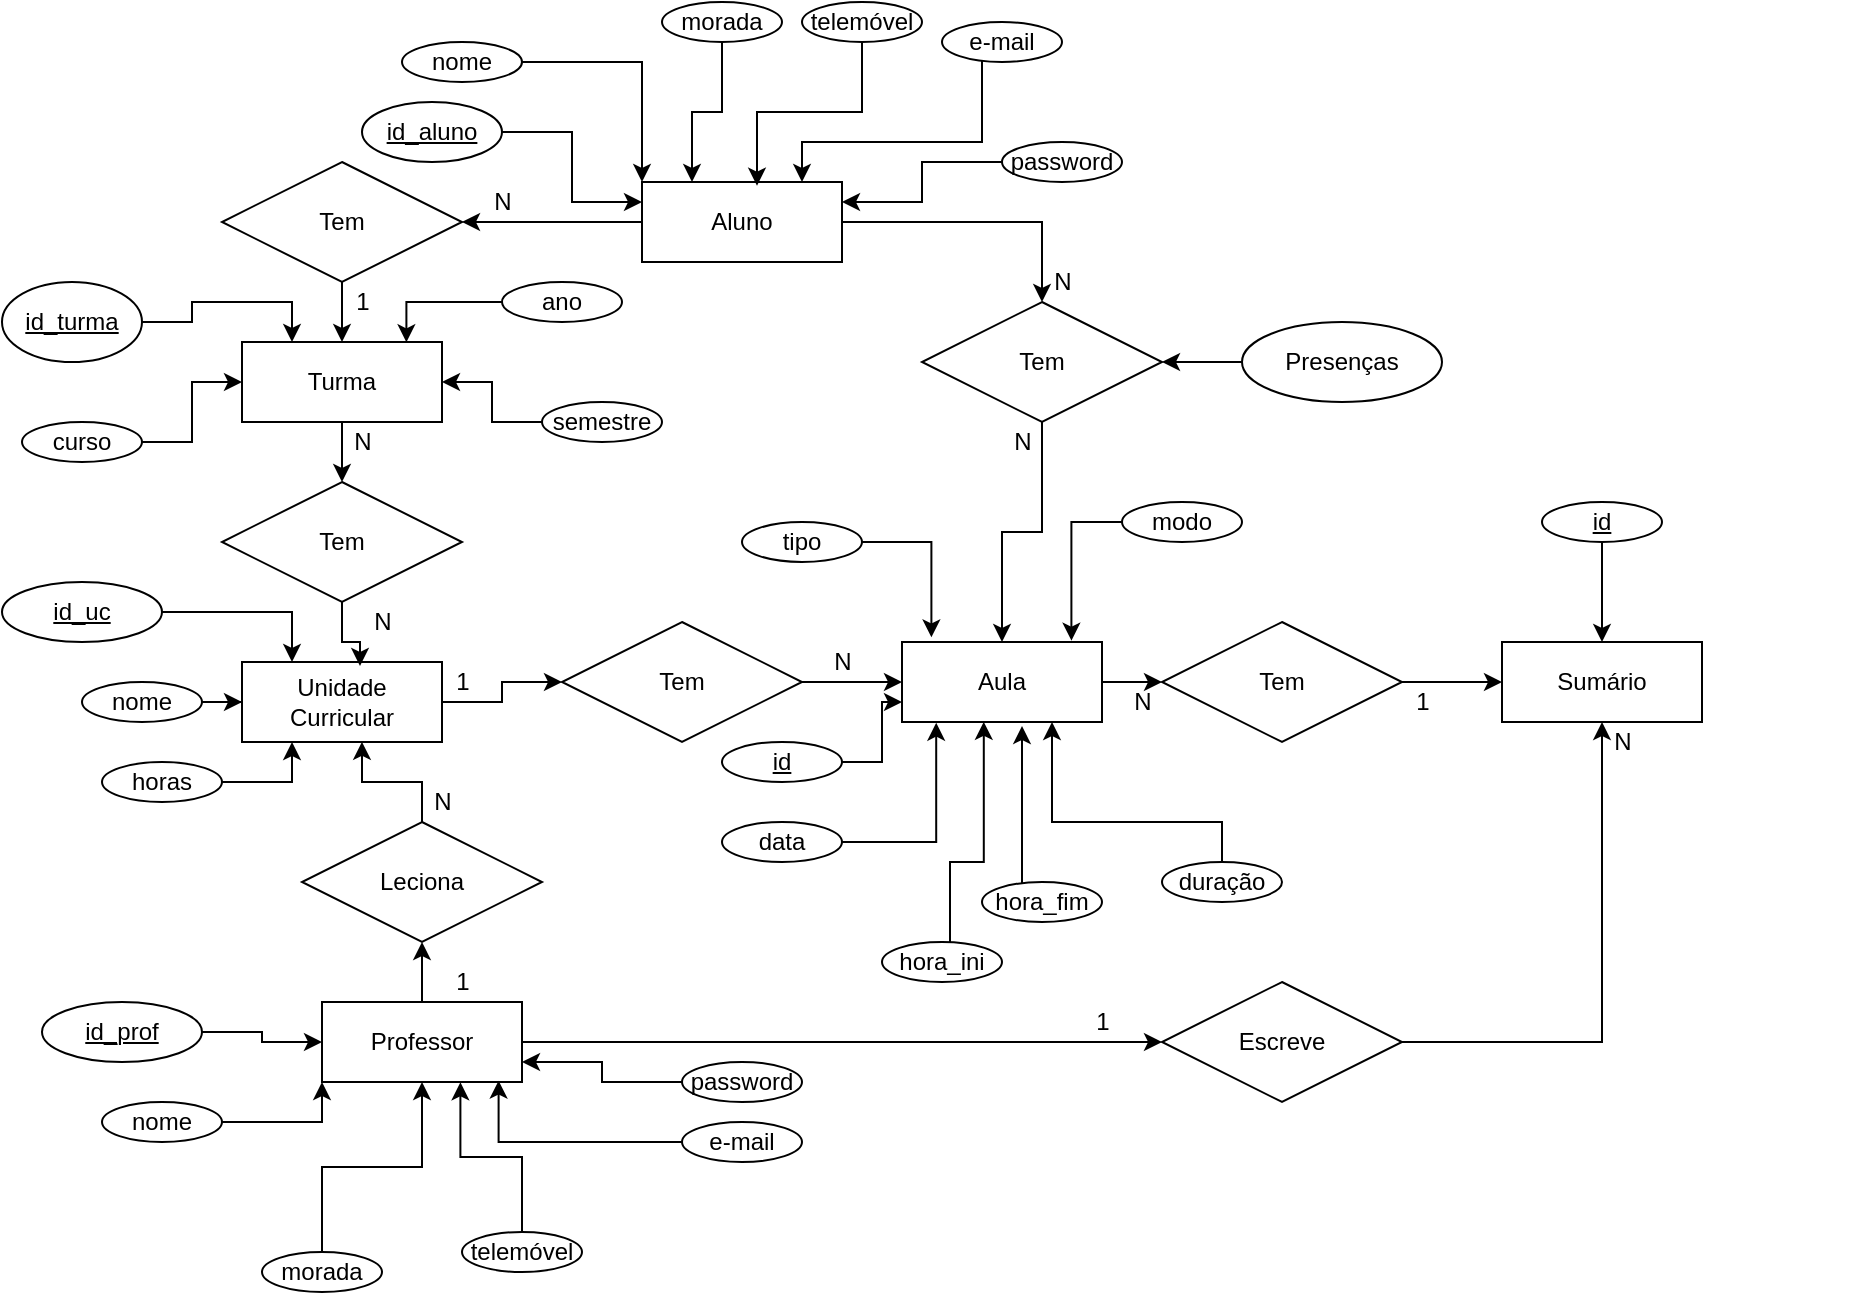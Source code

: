 <mxfile version="14.4.3" type="device"><diagram id="pk8BN4AzS9mPKWnlgfTe" name="Page-1"><mxGraphModel dx="1916" dy="1811" grid="1" gridSize="10" guides="1" tooltips="1" connect="1" arrows="1" fold="1" page="1" pageScale="1" pageWidth="827" pageHeight="1169" math="0" shadow="0"><root><mxCell id="0"/><mxCell id="1" parent="0"/><mxCell id="Awjk08ELW0MmmBObBoxn-24" style="edgeStyle=orthogonalEdgeStyle;rounded=0;orthogonalLoop=1;jettySize=auto;html=1;" parent="1" source="Awjk08ELW0MmmBObBoxn-1" target="Awjk08ELW0MmmBObBoxn-12" edge="1"><mxGeometry relative="1" as="geometry"/></mxCell><mxCell id="Awjk08ELW0MmmBObBoxn-32" style="edgeStyle=orthogonalEdgeStyle;rounded=0;orthogonalLoop=1;jettySize=auto;html=1;" parent="1" source="Awjk08ELW0MmmBObBoxn-1" target="Awjk08ELW0MmmBObBoxn-17" edge="1"><mxGeometry relative="1" as="geometry"/></mxCell><mxCell id="Awjk08ELW0MmmBObBoxn-1" value="Professor" style="whiteSpace=wrap;html=1;align=center;" parent="1" vertex="1"><mxGeometry x="130" y="450" width="100" height="40" as="geometry"/></mxCell><mxCell id="Awjk08ELW0MmmBObBoxn-20" style="edgeStyle=orthogonalEdgeStyle;rounded=0;orthogonalLoop=1;jettySize=auto;html=1;entryX=1;entryY=0.5;entryDx=0;entryDy=0;" parent="1" source="Awjk08ELW0MmmBObBoxn-2" target="Awjk08ELW0MmmBObBoxn-8" edge="1"><mxGeometry relative="1" as="geometry"/></mxCell><mxCell id="Awjk08ELW0MmmBObBoxn-34" style="edgeStyle=orthogonalEdgeStyle;rounded=0;orthogonalLoop=1;jettySize=auto;html=1;entryX=0.5;entryY=0;entryDx=0;entryDy=0;" parent="1" source="Awjk08ELW0MmmBObBoxn-2" target="Awjk08ELW0MmmBObBoxn-14" edge="1"><mxGeometry relative="1" as="geometry"/></mxCell><mxCell id="Awjk08ELW0MmmBObBoxn-2" value="Aluno" style="whiteSpace=wrap;html=1;align=center;" parent="1" vertex="1"><mxGeometry x="290" y="40" width="100" height="40" as="geometry"/></mxCell><mxCell id="Awjk08ELW0MmmBObBoxn-3" value="Sumário" style="whiteSpace=wrap;html=1;align=center;" parent="1" vertex="1"><mxGeometry x="720" y="270" width="100" height="40" as="geometry"/></mxCell><mxCell id="Awjk08ELW0MmmBObBoxn-30" style="edgeStyle=orthogonalEdgeStyle;rounded=0;orthogonalLoop=1;jettySize=auto;html=1;entryX=0;entryY=0.5;entryDx=0;entryDy=0;" parent="1" source="Awjk08ELW0MmmBObBoxn-4" target="Awjk08ELW0MmmBObBoxn-15" edge="1"><mxGeometry relative="1" as="geometry"/></mxCell><mxCell id="Awjk08ELW0MmmBObBoxn-4" value="Aula" style="whiteSpace=wrap;html=1;align=center;" parent="1" vertex="1"><mxGeometry x="420" y="270" width="100" height="40" as="geometry"/></mxCell><mxCell id="Awjk08ELW0MmmBObBoxn-27" style="edgeStyle=orthogonalEdgeStyle;rounded=0;orthogonalLoop=1;jettySize=auto;html=1;entryX=0;entryY=0.5;entryDx=0;entryDy=0;" parent="1" source="Awjk08ELW0MmmBObBoxn-5" target="Awjk08ELW0MmmBObBoxn-9" edge="1"><mxGeometry relative="1" as="geometry"/></mxCell><mxCell id="Awjk08ELW0MmmBObBoxn-5" value="Unidade Curricular" style="whiteSpace=wrap;html=1;align=center;" parent="1" vertex="1"><mxGeometry x="90" y="280" width="100" height="40" as="geometry"/></mxCell><mxCell id="Awjk08ELW0MmmBObBoxn-22" style="edgeStyle=orthogonalEdgeStyle;rounded=0;orthogonalLoop=1;jettySize=auto;html=1;" parent="1" source="Awjk08ELW0MmmBObBoxn-7" target="Awjk08ELW0MmmBObBoxn-13" edge="1"><mxGeometry relative="1" as="geometry"/></mxCell><mxCell id="Awjk08ELW0MmmBObBoxn-7" value="Turma" style="whiteSpace=wrap;html=1;align=center;" parent="1" vertex="1"><mxGeometry x="90" y="120" width="100" height="40" as="geometry"/></mxCell><mxCell id="Awjk08ELW0MmmBObBoxn-21" style="edgeStyle=orthogonalEdgeStyle;rounded=0;orthogonalLoop=1;jettySize=auto;html=1;exitX=0.5;exitY=1;exitDx=0;exitDy=0;" parent="1" source="Awjk08ELW0MmmBObBoxn-8" target="Awjk08ELW0MmmBObBoxn-7" edge="1"><mxGeometry relative="1" as="geometry"/></mxCell><mxCell id="Awjk08ELW0MmmBObBoxn-8" value="Tem" style="shape=rhombus;perimeter=rhombusPerimeter;whiteSpace=wrap;html=1;align=center;" parent="1" vertex="1"><mxGeometry x="80" y="30" width="120" height="60" as="geometry"/></mxCell><mxCell id="Awjk08ELW0MmmBObBoxn-28" style="edgeStyle=orthogonalEdgeStyle;rounded=0;orthogonalLoop=1;jettySize=auto;html=1;" parent="1" source="Awjk08ELW0MmmBObBoxn-9" target="Awjk08ELW0MmmBObBoxn-4" edge="1"><mxGeometry relative="1" as="geometry"/></mxCell><mxCell id="Awjk08ELW0MmmBObBoxn-9" value="Tem" style="shape=rhombus;perimeter=rhombusPerimeter;whiteSpace=wrap;html=1;align=center;" parent="1" vertex="1"><mxGeometry x="250" y="260" width="120" height="60" as="geometry"/></mxCell><mxCell id="Awjk08ELW0MmmBObBoxn-26" style="edgeStyle=orthogonalEdgeStyle;rounded=0;orthogonalLoop=1;jettySize=auto;html=1;entryX=0.6;entryY=0.998;entryDx=0;entryDy=0;entryPerimeter=0;" parent="1" source="Awjk08ELW0MmmBObBoxn-12" target="Awjk08ELW0MmmBObBoxn-5" edge="1"><mxGeometry relative="1" as="geometry"/></mxCell><mxCell id="Awjk08ELW0MmmBObBoxn-12" value="Leciona" style="shape=rhombus;perimeter=rhombusPerimeter;whiteSpace=wrap;html=1;align=center;" parent="1" vertex="1"><mxGeometry x="120" y="360" width="120" height="60" as="geometry"/></mxCell><mxCell id="Awjk08ELW0MmmBObBoxn-23" style="edgeStyle=orthogonalEdgeStyle;rounded=0;orthogonalLoop=1;jettySize=auto;html=1;entryX=0.59;entryY=0.05;entryDx=0;entryDy=0;entryPerimeter=0;" parent="1" source="Awjk08ELW0MmmBObBoxn-13" target="Awjk08ELW0MmmBObBoxn-5" edge="1"><mxGeometry relative="1" as="geometry"/></mxCell><mxCell id="Awjk08ELW0MmmBObBoxn-13" value="Tem" style="shape=rhombus;perimeter=rhombusPerimeter;whiteSpace=wrap;html=1;align=center;" parent="1" vertex="1"><mxGeometry x="80" y="190" width="120" height="60" as="geometry"/></mxCell><mxCell id="Awjk08ELW0MmmBObBoxn-35" style="edgeStyle=orthogonalEdgeStyle;rounded=0;orthogonalLoop=1;jettySize=auto;html=1;entryX=0.5;entryY=0;entryDx=0;entryDy=0;" parent="1" source="Awjk08ELW0MmmBObBoxn-14" target="Awjk08ELW0MmmBObBoxn-4" edge="1"><mxGeometry relative="1" as="geometry"/></mxCell><mxCell id="Awjk08ELW0MmmBObBoxn-36" style="edgeStyle=orthogonalEdgeStyle;rounded=0;orthogonalLoop=1;jettySize=auto;html=1;" parent="1" source="Awjk08ELW0MmmBObBoxn-37" target="Awjk08ELW0MmmBObBoxn-14" edge="1"><mxGeometry relative="1" as="geometry"><mxPoint x="540" y="130" as="sourcePoint"/></mxGeometry></mxCell><mxCell id="Awjk08ELW0MmmBObBoxn-14" value="Tem" style="shape=rhombus;perimeter=rhombusPerimeter;whiteSpace=wrap;html=1;align=center;" parent="1" vertex="1"><mxGeometry x="430" y="100" width="120" height="60" as="geometry"/></mxCell><mxCell id="Awjk08ELW0MmmBObBoxn-31" style="edgeStyle=orthogonalEdgeStyle;rounded=0;orthogonalLoop=1;jettySize=auto;html=1;" parent="1" source="Awjk08ELW0MmmBObBoxn-15" target="Awjk08ELW0MmmBObBoxn-3" edge="1"><mxGeometry relative="1" as="geometry"/></mxCell><mxCell id="Awjk08ELW0MmmBObBoxn-15" value="Tem" style="shape=rhombus;perimeter=rhombusPerimeter;whiteSpace=wrap;html=1;align=center;" parent="1" vertex="1"><mxGeometry x="550" y="260" width="120" height="60" as="geometry"/></mxCell><mxCell id="Awjk08ELW0MmmBObBoxn-33" style="edgeStyle=orthogonalEdgeStyle;rounded=0;orthogonalLoop=1;jettySize=auto;html=1;entryX=0.5;entryY=1;entryDx=0;entryDy=0;" parent="1" source="Awjk08ELW0MmmBObBoxn-17" target="Awjk08ELW0MmmBObBoxn-3" edge="1"><mxGeometry relative="1" as="geometry"/></mxCell><mxCell id="Awjk08ELW0MmmBObBoxn-17" value="Escreve" style="shape=rhombus;perimeter=rhombusPerimeter;whiteSpace=wrap;html=1;align=center;" parent="1" vertex="1"><mxGeometry x="550" y="440" width="120" height="60" as="geometry"/></mxCell><mxCell id="Awjk08ELW0MmmBObBoxn-37" value="Presenças" style="ellipse;whiteSpace=wrap;html=1;align=center;" parent="1" vertex="1"><mxGeometry x="590" y="110" width="100" height="40" as="geometry"/></mxCell><mxCell id="Awjk08ELW0MmmBObBoxn-48" style="edgeStyle=orthogonalEdgeStyle;rounded=0;orthogonalLoop=1;jettySize=auto;html=1;entryX=0;entryY=0.25;entryDx=0;entryDy=0;" parent="1" source="Awjk08ELW0MmmBObBoxn-38" target="Awjk08ELW0MmmBObBoxn-2" edge="1"><mxGeometry relative="1" as="geometry"/></mxCell><mxCell id="Awjk08ELW0MmmBObBoxn-38" value="&lt;u&gt;id_aluno&lt;/u&gt;" style="ellipse;whiteSpace=wrap;html=1;align=center;" parent="1" vertex="1"><mxGeometry x="150" width="70" height="30" as="geometry"/></mxCell><mxCell id="Awjk08ELW0MmmBObBoxn-50" style="edgeStyle=orthogonalEdgeStyle;rounded=0;orthogonalLoop=1;jettySize=auto;html=1;entryX=0;entryY=0;entryDx=0;entryDy=0;" parent="1" source="Awjk08ELW0MmmBObBoxn-39" target="Awjk08ELW0MmmBObBoxn-2" edge="1"><mxGeometry relative="1" as="geometry"/></mxCell><mxCell id="Awjk08ELW0MmmBObBoxn-39" value="nome" style="ellipse;whiteSpace=wrap;html=1;align=center;" parent="1" vertex="1"><mxGeometry x="170" y="-30" width="60" height="20" as="geometry"/></mxCell><mxCell id="Awjk08ELW0MmmBObBoxn-51" style="edgeStyle=orthogonalEdgeStyle;rounded=0;orthogonalLoop=1;jettySize=auto;html=1;entryX=0.25;entryY=0;entryDx=0;entryDy=0;" parent="1" source="Awjk08ELW0MmmBObBoxn-40" target="Awjk08ELW0MmmBObBoxn-2" edge="1"><mxGeometry relative="1" as="geometry"/></mxCell><mxCell id="Awjk08ELW0MmmBObBoxn-40" value="morada" style="ellipse;whiteSpace=wrap;html=1;align=center;" parent="1" vertex="1"><mxGeometry x="300" y="-50" width="60" height="20" as="geometry"/></mxCell><mxCell id="Awjk08ELW0MmmBObBoxn-52" style="edgeStyle=orthogonalEdgeStyle;rounded=0;orthogonalLoop=1;jettySize=auto;html=1;entryX=0.575;entryY=0.046;entryDx=0;entryDy=0;entryPerimeter=0;" parent="1" source="Awjk08ELW0MmmBObBoxn-41" target="Awjk08ELW0MmmBObBoxn-2" edge="1"><mxGeometry relative="1" as="geometry"/></mxCell><mxCell id="Awjk08ELW0MmmBObBoxn-41" value="telemóvel" style="ellipse;whiteSpace=wrap;html=1;align=center;" parent="1" vertex="1"><mxGeometry x="370" y="-50" width="60" height="20" as="geometry"/></mxCell><mxCell id="Awjk08ELW0MmmBObBoxn-56" style="edgeStyle=orthogonalEdgeStyle;rounded=0;orthogonalLoop=1;jettySize=auto;html=1;entryX=1;entryY=0.25;entryDx=0;entryDy=0;" parent="1" source="Awjk08ELW0MmmBObBoxn-42" target="Awjk08ELW0MmmBObBoxn-2" edge="1"><mxGeometry relative="1" as="geometry"/></mxCell><mxCell id="Awjk08ELW0MmmBObBoxn-42" value="password" style="ellipse;whiteSpace=wrap;html=1;align=center;" parent="1" vertex="1"><mxGeometry x="470" y="20" width="60" height="20" as="geometry"/></mxCell><mxCell id="Awjk08ELW0MmmBObBoxn-55" style="edgeStyle=orthogonalEdgeStyle;rounded=0;orthogonalLoop=1;jettySize=auto;html=1;" parent="1" source="Awjk08ELW0MmmBObBoxn-43" edge="1"><mxGeometry relative="1" as="geometry"><mxPoint x="370" y="40" as="targetPoint"/><Array as="points"><mxPoint x="460" y="20"/><mxPoint x="370" y="20"/><mxPoint x="370" y="40"/></Array></mxGeometry></mxCell><mxCell id="Awjk08ELW0MmmBObBoxn-43" value="e-mail" style="ellipse;whiteSpace=wrap;html=1;align=center;" parent="1" vertex="1"><mxGeometry x="440" y="-40" width="60" height="20" as="geometry"/></mxCell><mxCell id="Awjk08ELW0MmmBObBoxn-57" style="edgeStyle=orthogonalEdgeStyle;rounded=0;orthogonalLoop=1;jettySize=auto;html=1;exitX=0.5;exitY=1;exitDx=0;exitDy=0;" parent="1" source="Awjk08ELW0MmmBObBoxn-40" target="Awjk08ELW0MmmBObBoxn-40" edge="1"><mxGeometry relative="1" as="geometry"/></mxCell><mxCell id="Awjk08ELW0MmmBObBoxn-66" style="edgeStyle=orthogonalEdgeStyle;rounded=0;orthogonalLoop=1;jettySize=auto;html=1;entryX=0;entryY=0.5;entryDx=0;entryDy=0;" parent="1" source="Awjk08ELW0MmmBObBoxn-58" target="Awjk08ELW0MmmBObBoxn-1" edge="1"><mxGeometry relative="1" as="geometry"/></mxCell><mxCell id="Awjk08ELW0MmmBObBoxn-58" value="&lt;u&gt;id_prof&lt;/u&gt;" style="ellipse;whiteSpace=wrap;html=1;align=center;" parent="1" vertex="1"><mxGeometry x="-10" y="450" width="80" height="30" as="geometry"/></mxCell><mxCell id="Awjk08ELW0MmmBObBoxn-69" style="edgeStyle=orthogonalEdgeStyle;rounded=0;orthogonalLoop=1;jettySize=auto;html=1;entryX=0;entryY=1;entryDx=0;entryDy=0;" parent="1" source="Awjk08ELW0MmmBObBoxn-59" target="Awjk08ELW0MmmBObBoxn-1" edge="1"><mxGeometry relative="1" as="geometry"/></mxCell><mxCell id="Awjk08ELW0MmmBObBoxn-59" value="nome" style="ellipse;whiteSpace=wrap;html=1;align=center;" parent="1" vertex="1"><mxGeometry x="20" y="500" width="60" height="20" as="geometry"/></mxCell><mxCell id="Awjk08ELW0MmmBObBoxn-70" style="edgeStyle=orthogonalEdgeStyle;rounded=0;orthogonalLoop=1;jettySize=auto;html=1;entryX=0.5;entryY=1;entryDx=0;entryDy=0;" parent="1" source="Awjk08ELW0MmmBObBoxn-60" target="Awjk08ELW0MmmBObBoxn-1" edge="1"><mxGeometry relative="1" as="geometry"/></mxCell><mxCell id="Awjk08ELW0MmmBObBoxn-60" value="morada" style="ellipse;whiteSpace=wrap;html=1;align=center;" parent="1" vertex="1"><mxGeometry x="100" y="575" width="60" height="20" as="geometry"/></mxCell><mxCell id="Awjk08ELW0MmmBObBoxn-71" style="edgeStyle=orthogonalEdgeStyle;rounded=0;orthogonalLoop=1;jettySize=auto;html=1;entryX=0.692;entryY=1.004;entryDx=0;entryDy=0;entryPerimeter=0;" parent="1" source="Awjk08ELW0MmmBObBoxn-61" target="Awjk08ELW0MmmBObBoxn-1" edge="1"><mxGeometry relative="1" as="geometry"/></mxCell><mxCell id="Awjk08ELW0MmmBObBoxn-61" value="telemóvel" style="ellipse;whiteSpace=wrap;html=1;align=center;" parent="1" vertex="1"><mxGeometry x="200" y="565" width="60" height="20" as="geometry"/></mxCell><mxCell id="Awjk08ELW0MmmBObBoxn-73" style="edgeStyle=orthogonalEdgeStyle;rounded=0;orthogonalLoop=1;jettySize=auto;html=1;entryX=0.883;entryY=0.983;entryDx=0;entryDy=0;entryPerimeter=0;" parent="1" source="Awjk08ELW0MmmBObBoxn-62" target="Awjk08ELW0MmmBObBoxn-1" edge="1"><mxGeometry relative="1" as="geometry"/></mxCell><mxCell id="Awjk08ELW0MmmBObBoxn-62" value="e-mail" style="ellipse;whiteSpace=wrap;html=1;align=center;" parent="1" vertex="1"><mxGeometry x="310" y="510" width="60" height="20" as="geometry"/></mxCell><mxCell id="Awjk08ELW0MmmBObBoxn-74" style="edgeStyle=orthogonalEdgeStyle;rounded=0;orthogonalLoop=1;jettySize=auto;html=1;entryX=1;entryY=0.75;entryDx=0;entryDy=0;" parent="1" source="Awjk08ELW0MmmBObBoxn-63" target="Awjk08ELW0MmmBObBoxn-1" edge="1"><mxGeometry relative="1" as="geometry"/></mxCell><mxCell id="Awjk08ELW0MmmBObBoxn-63" value="password" style="ellipse;whiteSpace=wrap;html=1;align=center;" parent="1" vertex="1"><mxGeometry x="310" y="480" width="60" height="20" as="geometry"/></mxCell><mxCell id="Awjk08ELW0MmmBObBoxn-78" style="edgeStyle=orthogonalEdgeStyle;rounded=0;orthogonalLoop=1;jettySize=auto;html=1;entryX=0.25;entryY=0;entryDx=0;entryDy=0;" parent="1" source="Awjk08ELW0MmmBObBoxn-75" target="Awjk08ELW0MmmBObBoxn-5" edge="1"><mxGeometry relative="1" as="geometry"/></mxCell><mxCell id="Awjk08ELW0MmmBObBoxn-75" value="&lt;u&gt;id_uc&lt;/u&gt;" style="ellipse;whiteSpace=wrap;html=1;align=center;" parent="1" vertex="1"><mxGeometry x="-30" y="240" width="80" height="30" as="geometry"/></mxCell><mxCell id="Awjk08ELW0MmmBObBoxn-79" style="edgeStyle=orthogonalEdgeStyle;rounded=0;orthogonalLoop=1;jettySize=auto;html=1;entryX=0;entryY=0.5;entryDx=0;entryDy=0;" parent="1" source="Awjk08ELW0MmmBObBoxn-76" target="Awjk08ELW0MmmBObBoxn-5" edge="1"><mxGeometry relative="1" as="geometry"/></mxCell><mxCell id="Awjk08ELW0MmmBObBoxn-76" value="nome" style="ellipse;whiteSpace=wrap;html=1;align=center;" parent="1" vertex="1"><mxGeometry x="10" y="290" width="60" height="20" as="geometry"/></mxCell><mxCell id="Awjk08ELW0MmmBObBoxn-80" style="edgeStyle=orthogonalEdgeStyle;rounded=0;orthogonalLoop=1;jettySize=auto;html=1;entryX=0.25;entryY=1;entryDx=0;entryDy=0;" parent="1" source="Awjk08ELW0MmmBObBoxn-77" target="Awjk08ELW0MmmBObBoxn-5" edge="1"><mxGeometry relative="1" as="geometry"/></mxCell><mxCell id="Awjk08ELW0MmmBObBoxn-77" value="horas" style="ellipse;whiteSpace=wrap;html=1;align=center;" parent="1" vertex="1"><mxGeometry x="20" y="330" width="60" height="20" as="geometry"/></mxCell><mxCell id="Awjk08ELW0MmmBObBoxn-88" style="edgeStyle=orthogonalEdgeStyle;rounded=0;orthogonalLoop=1;jettySize=auto;html=1;entryX=0.25;entryY=0;entryDx=0;entryDy=0;" parent="1" source="Awjk08ELW0MmmBObBoxn-81" target="Awjk08ELW0MmmBObBoxn-7" edge="1"><mxGeometry relative="1" as="geometry"/></mxCell><mxCell id="Awjk08ELW0MmmBObBoxn-81" value="&lt;u&gt;id_turma&lt;/u&gt;" style="ellipse;whiteSpace=wrap;html=1;align=center;" parent="1" vertex="1"><mxGeometry x="-30" y="90" width="70" height="40" as="geometry"/></mxCell><mxCell id="Awjk08ELW0MmmBObBoxn-89" style="edgeStyle=orthogonalEdgeStyle;rounded=0;orthogonalLoop=1;jettySize=auto;html=1;entryX=0;entryY=0.5;entryDx=0;entryDy=0;" parent="1" source="Awjk08ELW0MmmBObBoxn-82" target="Awjk08ELW0MmmBObBoxn-7" edge="1"><mxGeometry relative="1" as="geometry"/></mxCell><mxCell id="Awjk08ELW0MmmBObBoxn-82" value="curso" style="ellipse;whiteSpace=wrap;html=1;align=center;" parent="1" vertex="1"><mxGeometry x="-20" y="160" width="60" height="20" as="geometry"/></mxCell><mxCell id="Awjk08ELW0MmmBObBoxn-91" style="edgeStyle=orthogonalEdgeStyle;rounded=0;orthogonalLoop=1;jettySize=auto;html=1;entryX=1;entryY=0.5;entryDx=0;entryDy=0;" parent="1" source="Awjk08ELW0MmmBObBoxn-83" target="Awjk08ELW0MmmBObBoxn-7" edge="1"><mxGeometry relative="1" as="geometry"/></mxCell><mxCell id="Awjk08ELW0MmmBObBoxn-83" value="semestre" style="ellipse;whiteSpace=wrap;html=1;align=center;" parent="1" vertex="1"><mxGeometry x="240" y="150" width="60" height="20" as="geometry"/></mxCell><mxCell id="Awjk08ELW0MmmBObBoxn-90" style="edgeStyle=orthogonalEdgeStyle;rounded=0;orthogonalLoop=1;jettySize=auto;html=1;entryX=0.822;entryY=0.004;entryDx=0;entryDy=0;entryPerimeter=0;" parent="1" source="Awjk08ELW0MmmBObBoxn-84" target="Awjk08ELW0MmmBObBoxn-7" edge="1"><mxGeometry relative="1" as="geometry"/></mxCell><mxCell id="Awjk08ELW0MmmBObBoxn-84" value="ano" style="ellipse;whiteSpace=wrap;html=1;align=center;" parent="1" vertex="1"><mxGeometry x="220" y="90" width="60" height="20" as="geometry"/></mxCell><mxCell id="Awjk08ELW0MmmBObBoxn-106" style="edgeStyle=orthogonalEdgeStyle;rounded=0;orthogonalLoop=1;jettySize=auto;html=1;entryX=0.847;entryY=-0.017;entryDx=0;entryDy=0;entryPerimeter=0;" parent="1" source="Awjk08ELW0MmmBObBoxn-92" target="Awjk08ELW0MmmBObBoxn-4" edge="1"><mxGeometry relative="1" as="geometry"/></mxCell><mxCell id="Awjk08ELW0MmmBObBoxn-92" value="modo" style="ellipse;whiteSpace=wrap;html=1;align=center;" parent="1" vertex="1"><mxGeometry x="530" y="200" width="60" height="20" as="geometry"/></mxCell><mxCell id="Awjk08ELW0MmmBObBoxn-102" style="edgeStyle=orthogonalEdgeStyle;rounded=0;orthogonalLoop=1;jettySize=auto;html=1;entryX=0.171;entryY=1.009;entryDx=0;entryDy=0;entryPerimeter=0;" parent="1" source="Awjk08ELW0MmmBObBoxn-93" target="Awjk08ELW0MmmBObBoxn-4" edge="1"><mxGeometry relative="1" as="geometry"/></mxCell><mxCell id="Awjk08ELW0MmmBObBoxn-93" value="data" style="ellipse;whiteSpace=wrap;html=1;align=center;" parent="1" vertex="1"><mxGeometry x="330" y="360" width="60" height="20" as="geometry"/></mxCell><mxCell id="Awjk08ELW0MmmBObBoxn-105" style="edgeStyle=orthogonalEdgeStyle;rounded=0;orthogonalLoop=1;jettySize=auto;html=1;entryX=0.409;entryY=0.998;entryDx=0;entryDy=0;entryPerimeter=0;" parent="1" source="Awjk08ELW0MmmBObBoxn-94" target="Awjk08ELW0MmmBObBoxn-4" edge="1"><mxGeometry relative="1" as="geometry"><Array as="points"><mxPoint x="444" y="380"/><mxPoint x="461" y="380"/></Array></mxGeometry></mxCell><mxCell id="Awjk08ELW0MmmBObBoxn-94" value="hora_ini" style="ellipse;whiteSpace=wrap;html=1;align=center;" parent="1" vertex="1"><mxGeometry x="410" y="420" width="60" height="20" as="geometry"/></mxCell><mxCell id="Awjk08ELW0MmmBObBoxn-104" style="edgeStyle=orthogonalEdgeStyle;rounded=0;orthogonalLoop=1;jettySize=auto;html=1;entryX=0.75;entryY=1;entryDx=0;entryDy=0;" parent="1" source="Awjk08ELW0MmmBObBoxn-95" target="Awjk08ELW0MmmBObBoxn-4" edge="1"><mxGeometry relative="1" as="geometry"><mxPoint x="500" y="330" as="targetPoint"/><Array as="points"><mxPoint x="580" y="360"/><mxPoint x="495" y="360"/></Array></mxGeometry></mxCell><mxCell id="Awjk08ELW0MmmBObBoxn-95" value="duração" style="ellipse;whiteSpace=wrap;html=1;align=center;" parent="1" vertex="1"><mxGeometry x="550" y="380" width="60" height="20" as="geometry"/></mxCell><mxCell id="Awjk08ELW0MmmBObBoxn-100" style="edgeStyle=orthogonalEdgeStyle;rounded=0;orthogonalLoop=1;jettySize=auto;html=1;entryX=0;entryY=0.75;entryDx=0;entryDy=0;" parent="1" source="Awjk08ELW0MmmBObBoxn-96" target="Awjk08ELW0MmmBObBoxn-4" edge="1"><mxGeometry relative="1" as="geometry"/></mxCell><mxCell id="Awjk08ELW0MmmBObBoxn-96" value="&lt;u&gt;id&lt;/u&gt;" style="ellipse;whiteSpace=wrap;html=1;align=center;" parent="1" vertex="1"><mxGeometry x="330" y="320" width="60" height="20" as="geometry"/></mxCell><mxCell id="Awjk08ELW0MmmBObBoxn-107" style="edgeStyle=orthogonalEdgeStyle;rounded=0;orthogonalLoop=1;jettySize=auto;html=1;entryX=0.147;entryY=-0.058;entryDx=0;entryDy=0;entryPerimeter=0;" parent="1" source="Awjk08ELW0MmmBObBoxn-97" target="Awjk08ELW0MmmBObBoxn-4" edge="1"><mxGeometry relative="1" as="geometry"/></mxCell><mxCell id="Awjk08ELW0MmmBObBoxn-97" value="tipo" style="ellipse;whiteSpace=wrap;html=1;align=center;" parent="1" vertex="1"><mxGeometry x="340" y="210" width="60" height="20" as="geometry"/></mxCell><mxCell id="t4X78rGsFlw-JIVIa53M-4" style="edgeStyle=orthogonalEdgeStyle;rounded=0;orthogonalLoop=1;jettySize=auto;html=1;entryX=0.5;entryY=0;entryDx=0;entryDy=0;" edge="1" parent="1" source="Awjk08ELW0MmmBObBoxn-109" target="Awjk08ELW0MmmBObBoxn-3"><mxGeometry relative="1" as="geometry"/></mxCell><mxCell id="Awjk08ELW0MmmBObBoxn-109" value="&lt;u&gt;id&lt;/u&gt;" style="ellipse;whiteSpace=wrap;html=1;align=center;" parent="1" vertex="1"><mxGeometry x="740" y="200" width="60" height="20" as="geometry"/></mxCell><mxCell id="Awjk08ELW0MmmBObBoxn-113" style="edgeStyle=orthogonalEdgeStyle;rounded=0;orthogonalLoop=1;jettySize=auto;html=1;exitX=0.5;exitY=1;exitDx=0;exitDy=0;" parent="1" edge="1"><mxGeometry relative="1" as="geometry"><mxPoint x="890" y="240" as="sourcePoint"/><mxPoint x="890" y="240" as="targetPoint"/></mxGeometry></mxCell><mxCell id="Awjk08ELW0MmmBObBoxn-116" value="N" style="text;html=1;align=center;verticalAlign=middle;resizable=0;points=[];autosize=1;strokeColor=none;" parent="1" vertex="1"><mxGeometry x="210" y="40" width="20" height="20" as="geometry"/></mxCell><mxCell id="Awjk08ELW0MmmBObBoxn-117" value="1" style="text;html=1;align=center;verticalAlign=middle;resizable=0;points=[];autosize=1;strokeColor=none;" parent="1" vertex="1"><mxGeometry x="140" y="90" width="20" height="20" as="geometry"/></mxCell><mxCell id="Awjk08ELW0MmmBObBoxn-119" value="1" style="text;html=1;align=center;verticalAlign=middle;resizable=0;points=[];autosize=1;strokeColor=none;" parent="1" vertex="1"><mxGeometry x="190" y="430" width="20" height="20" as="geometry"/></mxCell><mxCell id="Awjk08ELW0MmmBObBoxn-120" value="N" style="text;html=1;align=center;verticalAlign=middle;resizable=0;points=[];autosize=1;strokeColor=none;" parent="1" vertex="1"><mxGeometry x="140" y="160" width="20" height="20" as="geometry"/></mxCell><mxCell id="Awjk08ELW0MmmBObBoxn-121" value="N" style="text;html=1;align=center;verticalAlign=middle;resizable=0;points=[];autosize=1;strokeColor=none;" parent="1" vertex="1"><mxGeometry x="150" y="250" width="20" height="20" as="geometry"/></mxCell><mxCell id="Awjk08ELW0MmmBObBoxn-122" value="N" style="text;html=1;align=center;verticalAlign=middle;resizable=0;points=[];autosize=1;strokeColor=none;" parent="1" vertex="1"><mxGeometry x="380" y="270" width="20" height="20" as="geometry"/></mxCell><mxCell id="Awjk08ELW0MmmBObBoxn-123" value="1" style="text;html=1;align=center;verticalAlign=middle;resizable=0;points=[];autosize=1;strokeColor=none;" parent="1" vertex="1"><mxGeometry x="190" y="280" width="20" height="20" as="geometry"/></mxCell><mxCell id="Awjk08ELW0MmmBObBoxn-124" value="N" style="text;html=1;align=center;verticalAlign=middle;resizable=0;points=[];autosize=1;strokeColor=none;" parent="1" vertex="1"><mxGeometry x="490" y="80" width="20" height="20" as="geometry"/></mxCell><mxCell id="Awjk08ELW0MmmBObBoxn-125" value="N" style="text;html=1;align=center;verticalAlign=middle;resizable=0;points=[];autosize=1;strokeColor=none;" parent="1" vertex="1"><mxGeometry x="470" y="160" width="20" height="20" as="geometry"/></mxCell><mxCell id="Awjk08ELW0MmmBObBoxn-126" value="N" style="text;html=1;align=center;verticalAlign=middle;resizable=0;points=[];autosize=1;strokeColor=none;" parent="1" vertex="1"><mxGeometry x="180" y="340" width="20" height="20" as="geometry"/></mxCell><mxCell id="Awjk08ELW0MmmBObBoxn-127" value="1" style="text;html=1;align=center;verticalAlign=middle;resizable=0;points=[];autosize=1;strokeColor=none;" parent="1" vertex="1"><mxGeometry x="510" y="450" width="20" height="20" as="geometry"/></mxCell><mxCell id="Awjk08ELW0MmmBObBoxn-128" value="N" style="text;html=1;align=center;verticalAlign=middle;resizable=0;points=[];autosize=1;strokeColor=none;" parent="1" vertex="1"><mxGeometry x="770" y="310" width="20" height="20" as="geometry"/></mxCell><mxCell id="Awjk08ELW0MmmBObBoxn-129" value="N" style="text;html=1;align=center;verticalAlign=middle;resizable=0;points=[];autosize=1;strokeColor=none;" parent="1" vertex="1"><mxGeometry x="530" y="290" width="20" height="20" as="geometry"/></mxCell><mxCell id="Awjk08ELW0MmmBObBoxn-130" value="1" style="text;html=1;align=center;verticalAlign=middle;resizable=0;points=[];autosize=1;strokeColor=none;" parent="1" vertex="1"><mxGeometry x="670" y="290" width="20" height="20" as="geometry"/></mxCell><mxCell id="t4X78rGsFlw-JIVIa53M-2" style="edgeStyle=orthogonalEdgeStyle;rounded=0;orthogonalLoop=1;jettySize=auto;html=1;entryX=0.6;entryY=1.05;entryDx=0;entryDy=0;entryPerimeter=0;" edge="1" parent="1" source="t4X78rGsFlw-JIVIa53M-1" target="Awjk08ELW0MmmBObBoxn-4"><mxGeometry relative="1" as="geometry"><Array as="points"><mxPoint x="480" y="340"/><mxPoint x="480" y="340"/></Array></mxGeometry></mxCell><mxCell id="t4X78rGsFlw-JIVIa53M-1" value="hora_fim" style="ellipse;whiteSpace=wrap;html=1;align=center;" vertex="1" parent="1"><mxGeometry x="460" y="390" width="60" height="20" as="geometry"/></mxCell></root></mxGraphModel></diagram></mxfile>